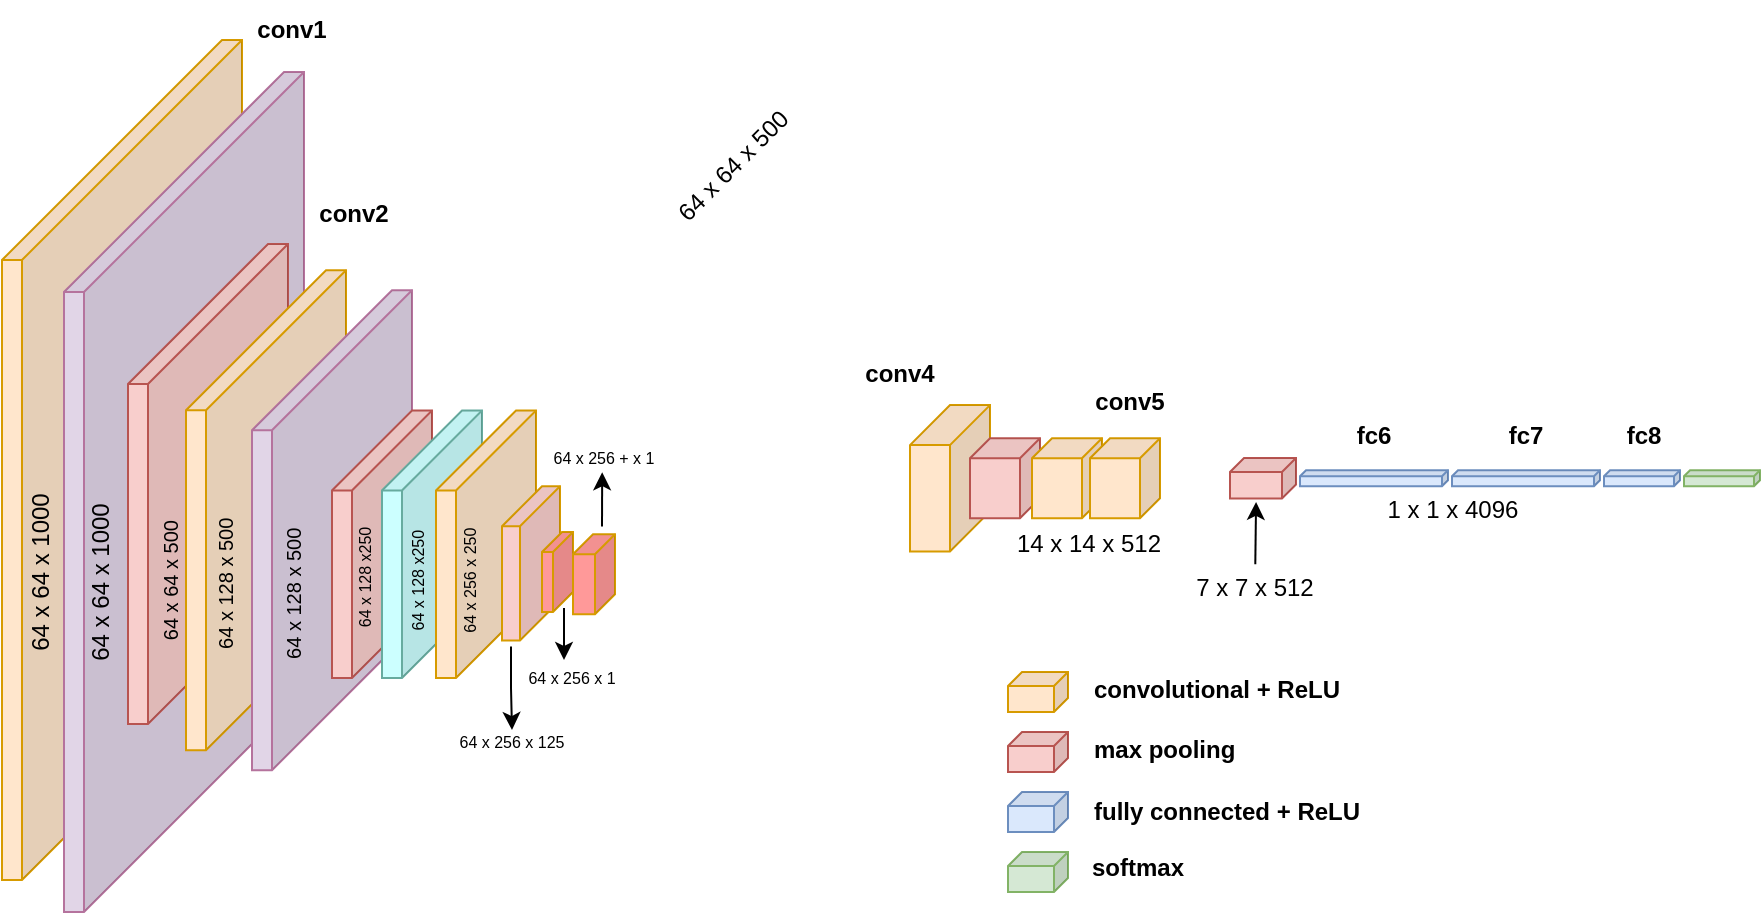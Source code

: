 <mxfile version="26.2.15">
  <diagram name="Page-1" id="aB9N_YJ2LrYdfNdCtubz">
    <mxGraphModel dx="862" dy="475" grid="1" gridSize="10" guides="1" tooltips="1" connect="1" arrows="1" fold="1" page="1" pageScale="1" pageWidth="850" pageHeight="1100" math="0" shadow="0">
      <root>
        <mxCell id="0" />
        <mxCell id="1" parent="0" />
        <mxCell id="UYrK57t_gt-eyF0ThMnV-1" value="" style="shape=cube;whiteSpace=wrap;html=1;boundedLbl=1;backgroundOutline=1;darkOpacity=0.05;darkOpacity2=0.1;size=110;direction=east;flipH=1;fillColor=#ffe6cc;strokeColor=#d79b00;" vertex="1" parent="1">
          <mxGeometry x="60" y="80" width="120" height="420" as="geometry" />
        </mxCell>
        <mxCell id="UYrK57t_gt-eyF0ThMnV-2" value="" style="shape=cube;whiteSpace=wrap;html=1;boundedLbl=1;backgroundOutline=1;darkOpacity=0.05;darkOpacity2=0.1;size=110;direction=east;flipH=1;fillColor=#E1D5E7;strokeColor=#B5739D;" vertex="1" parent="1">
          <mxGeometry x="91" y="96" width="120" height="420" as="geometry" />
        </mxCell>
        <mxCell id="UYrK57t_gt-eyF0ThMnV-3" value="" style="shape=cube;whiteSpace=wrap;html=1;boundedLbl=1;backgroundOutline=1;darkOpacity=0.05;darkOpacity2=0.1;size=70;direction=east;flipH=1;fillColor=#f8cecc;strokeColor=#b85450;" vertex="1" parent="1">
          <mxGeometry x="123" y="182" width="80" height="240" as="geometry" />
        </mxCell>
        <mxCell id="UYrK57t_gt-eyF0ThMnV-4" value="" style="shape=cube;whiteSpace=wrap;html=1;boundedLbl=1;backgroundOutline=1;darkOpacity=0.05;darkOpacity2=0.1;size=70;direction=east;flipH=1;fillColor=#ffe6cc;strokeColor=#d79b00;" vertex="1" parent="1">
          <mxGeometry x="152" y="195.13" width="80" height="240" as="geometry" />
        </mxCell>
        <mxCell id="UYrK57t_gt-eyF0ThMnV-5" value="" style="shape=cube;whiteSpace=wrap;html=1;boundedLbl=1;backgroundOutline=1;darkOpacity=0.05;darkOpacity2=0.1;size=70;direction=east;flipH=1;fillColor=#E1D5E7;strokeColor=#B5739D;" vertex="1" parent="1">
          <mxGeometry x="185" y="205.13" width="80" height="240" as="geometry" />
        </mxCell>
        <mxCell id="UYrK57t_gt-eyF0ThMnV-6" value="" style="shape=cube;whiteSpace=wrap;html=1;boundedLbl=1;backgroundOutline=1;darkOpacity=0.05;darkOpacity2=0.1;size=40;direction=east;flipH=1;fillColor=#f8cecc;strokeColor=#b85450;fontFamily=Helvetica;" vertex="1" parent="1">
          <mxGeometry x="225" y="265.24" width="50" height="133.75" as="geometry" />
        </mxCell>
        <mxCell id="UYrK57t_gt-eyF0ThMnV-7" value="" style="shape=cube;whiteSpace=wrap;html=1;boundedLbl=1;backgroundOutline=1;darkOpacity=0.05;darkOpacity2=0.1;size=40;direction=east;flipH=1;fillColor=#CCFFFF;strokeColor=#67AB9F;fontFamily=Helvetica;" vertex="1" parent="1">
          <mxGeometry x="250" y="265.24" width="50" height="133.75" as="geometry" />
        </mxCell>
        <mxCell id="UYrK57t_gt-eyF0ThMnV-13" value="" style="shape=cube;whiteSpace=wrap;html=1;boundedLbl=1;backgroundOutline=1;darkOpacity=0.05;darkOpacity2=0.1;size=20;direction=east;flipH=1;fillColor=#ffe6cc;strokeColor=#d79b00;" vertex="1" parent="1">
          <mxGeometry x="514" y="262.56" width="40" height="73.13" as="geometry" />
        </mxCell>
        <mxCell id="UYrK57t_gt-eyF0ThMnV-14" value="" style="shape=cube;whiteSpace=wrap;html=1;boundedLbl=1;backgroundOutline=1;darkOpacity=0.05;darkOpacity2=0.1;size=10;direction=east;flipH=1;fillColor=#f8cecc;strokeColor=#b85450;" vertex="1" parent="1">
          <mxGeometry x="544" y="279.13" width="35" height="40" as="geometry" />
        </mxCell>
        <mxCell id="UYrK57t_gt-eyF0ThMnV-15" value="" style="shape=cube;whiteSpace=wrap;html=1;boundedLbl=1;backgroundOutline=1;darkOpacity=0.05;darkOpacity2=0.1;size=10;direction=east;flipH=1;fillColor=#ffe6cc;strokeColor=#d79b00;" vertex="1" parent="1">
          <mxGeometry x="575" y="279.13" width="35" height="40" as="geometry" />
        </mxCell>
        <mxCell id="UYrK57t_gt-eyF0ThMnV-16" value="" style="shape=cube;whiteSpace=wrap;html=1;boundedLbl=1;backgroundOutline=1;darkOpacity=0.05;darkOpacity2=0.1;size=7;direction=east;flipH=1;fillColor=#f8cecc;strokeColor=#b85450;" vertex="1" parent="1">
          <mxGeometry x="674" y="288.96" width="33" height="20.32" as="geometry" />
        </mxCell>
        <mxCell id="UYrK57t_gt-eyF0ThMnV-17" value="" style="shape=cube;whiteSpace=wrap;html=1;boundedLbl=1;backgroundOutline=1;darkOpacity=0.05;darkOpacity2=0.1;size=3;direction=east;flipH=1;fillColor=#dae8fc;strokeColor=#6c8ebf;" vertex="1" parent="1">
          <mxGeometry x="709" y="295.12" width="74" height="8" as="geometry" />
        </mxCell>
        <mxCell id="UYrK57t_gt-eyF0ThMnV-18" value="" style="shape=cube;whiteSpace=wrap;html=1;boundedLbl=1;backgroundOutline=1;darkOpacity=0.05;darkOpacity2=0.1;size=3;direction=east;flipH=1;fillColor=#dae8fc;strokeColor=#6c8ebf;" vertex="1" parent="1">
          <mxGeometry x="785" y="295.13" width="74" height="8" as="geometry" />
        </mxCell>
        <mxCell id="UYrK57t_gt-eyF0ThMnV-19" value="" style="shape=cube;whiteSpace=wrap;html=1;boundedLbl=1;backgroundOutline=1;darkOpacity=0.05;darkOpacity2=0.1;size=3;direction=east;flipH=1;fillColor=#dae8fc;strokeColor=#6c8ebf;" vertex="1" parent="1">
          <mxGeometry x="861" y="295.13" width="38" height="8" as="geometry" />
        </mxCell>
        <mxCell id="UYrK57t_gt-eyF0ThMnV-20" value="" style="shape=cube;whiteSpace=wrap;html=1;boundedLbl=1;backgroundOutline=1;darkOpacity=0.05;darkOpacity2=0.1;size=7;direction=east;flipH=1;fillColor=#ffe6cc;strokeColor=#d79b00;" vertex="1" parent="1">
          <mxGeometry x="563" y="396" width="30" height="20" as="geometry" />
        </mxCell>
        <mxCell id="UYrK57t_gt-eyF0ThMnV-21" value="" style="shape=cube;whiteSpace=wrap;html=1;boundedLbl=1;backgroundOutline=1;darkOpacity=0.05;darkOpacity2=0.1;size=7;direction=east;flipH=1;fillColor=#f8cecc;strokeColor=#b85450;" vertex="1" parent="1">
          <mxGeometry x="563" y="426" width="30" height="20" as="geometry" />
        </mxCell>
        <mxCell id="UYrK57t_gt-eyF0ThMnV-22" value="" style="shape=cube;whiteSpace=wrap;html=1;boundedLbl=1;backgroundOutline=1;darkOpacity=0.05;darkOpacity2=0.1;size=7;direction=east;flipH=1;fillColor=#dae8fc;strokeColor=#6c8ebf;" vertex="1" parent="1">
          <mxGeometry x="563" y="456" width="30" height="20" as="geometry" />
        </mxCell>
        <mxCell id="UYrK57t_gt-eyF0ThMnV-23" value="" style="shape=cube;whiteSpace=wrap;html=1;boundedLbl=1;backgroundOutline=1;darkOpacity=0.05;darkOpacity2=0.1;size=3;direction=east;flipH=1;fillColor=#d5e8d4;strokeColor=#82b366;" vertex="1" parent="1">
          <mxGeometry x="901" y="295.12" width="38" height="8" as="geometry" />
        </mxCell>
        <mxCell id="UYrK57t_gt-eyF0ThMnV-24" value="" style="shape=cube;whiteSpace=wrap;html=1;boundedLbl=1;backgroundOutline=1;darkOpacity=0.05;darkOpacity2=0.1;size=7;direction=east;flipH=1;fillColor=#d5e8d4;strokeColor=#82b366;" vertex="1" parent="1">
          <mxGeometry x="563" y="486" width="30" height="20" as="geometry" />
        </mxCell>
        <mxCell id="UYrK57t_gt-eyF0ThMnV-25" value="&lt;b&gt;conv1&lt;/b&gt;" style="text;html=1;strokeColor=none;fillColor=none;align=center;verticalAlign=middle;whiteSpace=wrap;rounded=0;" vertex="1" parent="1">
          <mxGeometry x="185" y="60" width="40" height="30" as="geometry" />
        </mxCell>
        <mxCell id="UYrK57t_gt-eyF0ThMnV-26" value="&lt;b&gt;conv2&lt;/b&gt;" style="text;html=1;strokeColor=none;fillColor=none;align=center;verticalAlign=middle;whiteSpace=wrap;rounded=0;" vertex="1" parent="1">
          <mxGeometry x="216" y="152" width="40" height="30" as="geometry" />
        </mxCell>
        <mxCell id="UYrK57t_gt-eyF0ThMnV-28" value="&lt;b&gt;conv4&lt;/b&gt;" style="text;html=1;strokeColor=none;fillColor=none;align=center;verticalAlign=middle;whiteSpace=wrap;rounded=0;" vertex="1" parent="1">
          <mxGeometry x="489" y="232.25" width="40" height="30" as="geometry" />
        </mxCell>
        <mxCell id="UYrK57t_gt-eyF0ThMnV-29" value="&lt;b&gt;conv5&lt;/b&gt;" style="text;html=1;strokeColor=none;fillColor=none;align=center;verticalAlign=middle;whiteSpace=wrap;rounded=0;" vertex="1" parent="1">
          <mxGeometry x="604" y="246" width="40" height="30" as="geometry" />
        </mxCell>
        <mxCell id="UYrK57t_gt-eyF0ThMnV-30" value="&lt;b&gt;fc6&lt;/b&gt;" style="text;html=1;strokeColor=none;fillColor=none;align=center;verticalAlign=middle;whiteSpace=wrap;rounded=0;" vertex="1" parent="1">
          <mxGeometry x="726" y="262.56" width="40" height="30" as="geometry" />
        </mxCell>
        <mxCell id="UYrK57t_gt-eyF0ThMnV-31" value="&lt;b&gt;fc7&lt;/b&gt;" style="text;html=1;strokeColor=none;fillColor=none;align=center;verticalAlign=middle;whiteSpace=wrap;rounded=0;" vertex="1" parent="1">
          <mxGeometry x="802" y="262.56" width="40" height="30" as="geometry" />
        </mxCell>
        <mxCell id="UYrK57t_gt-eyF0ThMnV-32" value="&lt;b&gt;fc8&lt;/b&gt;" style="text;html=1;strokeColor=none;fillColor=none;align=center;verticalAlign=middle;whiteSpace=wrap;rounded=0;" vertex="1" parent="1">
          <mxGeometry x="861" y="262.56" width="40" height="30" as="geometry" />
        </mxCell>
        <mxCell id="UYrK57t_gt-eyF0ThMnV-33" value="64 x 64 x 1000" style="text;html=1;strokeColor=none;fillColor=none;align=center;verticalAlign=middle;whiteSpace=wrap;rounded=0;rotation=-90;fontFamily=Helvetica;" vertex="1" parent="1">
          <mxGeometry x="60" y="336" width="99" height="30" as="geometry" />
        </mxCell>
        <mxCell id="UYrK57t_gt-eyF0ThMnV-34" value="64 x 64 x 500" style="text;html=1;strokeColor=none;fillColor=none;align=center;verticalAlign=middle;whiteSpace=wrap;rounded=0;rotation=-45;direction=east;" vertex="1" parent="1">
          <mxGeometry x="381" y="133.25" width="89" height="18.75" as="geometry" />
        </mxCell>
        <mxCell id="UYrK57t_gt-eyF0ThMnV-37" value="14 x 14 x 512" style="text;html=1;strokeColor=none;fillColor=none;align=center;verticalAlign=middle;whiteSpace=wrap;rounded=0;" vertex="1" parent="1">
          <mxGeometry x="554" y="317.12" width="99" height="30" as="geometry" />
        </mxCell>
        <mxCell id="UYrK57t_gt-eyF0ThMnV-38" value="" style="shape=cube;whiteSpace=wrap;html=1;boundedLbl=1;backgroundOutline=1;darkOpacity=0.05;darkOpacity2=0.1;size=10;direction=east;flipH=1;fillColor=#ffe6cc;strokeColor=#d79b00;" vertex="1" parent="1">
          <mxGeometry x="604" y="279.13" width="35" height="40" as="geometry" />
        </mxCell>
        <mxCell id="UYrK57t_gt-eyF0ThMnV-40" value="7 x 7 x 512" style="text;html=1;strokeColor=none;fillColor=none;align=center;verticalAlign=middle;whiteSpace=wrap;rounded=0;" vertex="1" parent="1">
          <mxGeometry x="637" y="342.12" width="99" height="23.88" as="geometry" />
        </mxCell>
        <mxCell id="UYrK57t_gt-eyF0ThMnV-41" value="" style="endArrow=classic;html=1;entryX=0.605;entryY=1.084;entryDx=0;entryDy=0;entryPerimeter=0;" edge="1" parent="1" source="UYrK57t_gt-eyF0ThMnV-40" target="UYrK57t_gt-eyF0ThMnV-16">
          <mxGeometry width="50" height="50" relative="1" as="geometry">
            <mxPoint x="690.16" y="347.12" as="sourcePoint" />
            <mxPoint x="691" y="317" as="targetPoint" />
          </mxGeometry>
        </mxCell>
        <mxCell id="UYrK57t_gt-eyF0ThMnV-42" value="1 x 1 x 4096" style="text;html=1;strokeColor=none;fillColor=none;align=center;verticalAlign=middle;whiteSpace=wrap;rounded=0;" vertex="1" parent="1">
          <mxGeometry x="736" y="303.13" width="99" height="24" as="geometry" />
        </mxCell>
        <mxCell id="UYrK57t_gt-eyF0ThMnV-44" value="convolutional + ReLU" style="text;html=1;strokeColor=none;fillColor=none;align=left;verticalAlign=middle;whiteSpace=wrap;rounded=0;fontStyle=1" vertex="1" parent="1">
          <mxGeometry x="604" y="393.06" width="138" height="23.88" as="geometry" />
        </mxCell>
        <mxCell id="UYrK57t_gt-eyF0ThMnV-45" value="max pooling" style="text;html=1;strokeColor=none;fillColor=none;align=left;verticalAlign=middle;whiteSpace=wrap;rounded=0;fontStyle=1" vertex="1" parent="1">
          <mxGeometry x="604" y="423.06" width="138" height="23.88" as="geometry" />
        </mxCell>
        <mxCell id="UYrK57t_gt-eyF0ThMnV-46" value="fully connected + ReLU" style="text;html=1;strokeColor=none;fillColor=none;align=left;verticalAlign=middle;whiteSpace=wrap;rounded=0;fontStyle=1" vertex="1" parent="1">
          <mxGeometry x="604" y="454.12" width="138" height="23.88" as="geometry" />
        </mxCell>
        <mxCell id="UYrK57t_gt-eyF0ThMnV-47" value="softmax" style="text;html=1;strokeColor=none;fillColor=none;align=left;verticalAlign=middle;whiteSpace=wrap;rounded=0;fontStyle=1" vertex="1" parent="1">
          <mxGeometry x="603" y="482.12" width="138" height="23.88" as="geometry" />
        </mxCell>
        <mxCell id="UYrK57t_gt-eyF0ThMnV-49" value="64 x 64 x 1000" style="text;html=1;strokeColor=none;fillColor=none;align=center;verticalAlign=middle;whiteSpace=wrap;rounded=0;rotation=-90;fontFamily=Helvetica;" vertex="1" parent="1">
          <mxGeometry x="30" y="331" width="99" height="30" as="geometry" />
        </mxCell>
        <mxCell id="UYrK57t_gt-eyF0ThMnV-50" value="64 x 128 x 500" style="text;html=1;strokeColor=none;fillColor=none;align=center;verticalAlign=middle;whiteSpace=wrap;rounded=0;rotation=-90;direction=east;fontSize=10;fontFamily=Helvetica;" vertex="1" parent="1">
          <mxGeometry x="126" y="342.25" width="90" height="18.75" as="geometry" />
        </mxCell>
        <mxCell id="UYrK57t_gt-eyF0ThMnV-51" value="64 x 64 x 500" style="text;html=1;strokeColor=none;fillColor=none;align=center;verticalAlign=middle;whiteSpace=wrap;rounded=0;rotation=-90;direction=east;fontSize=10;fontFamily=Helvetica;" vertex="1" parent="1">
          <mxGeometry x="99" y="340.69" width="90" height="18.75" as="geometry" />
        </mxCell>
        <mxCell id="UYrK57t_gt-eyF0ThMnV-52" value="64 x 128 x 500" style="text;html=1;strokeColor=none;fillColor=none;align=center;verticalAlign=middle;whiteSpace=wrap;rounded=0;rotation=-90;direction=east;fontSize=10;fontFamily=Helvetica;" vertex="1" parent="1">
          <mxGeometry x="160" y="347.25" width="90" height="18.75" as="geometry" />
        </mxCell>
        <mxCell id="UYrK57t_gt-eyF0ThMnV-53" value="64 x 128 x250" style="text;html=1;strokeColor=none;fillColor=none;align=center;verticalAlign=middle;whiteSpace=wrap;rounded=0;rotation=-90;direction=east;fontSize=8;fontFamily=Helvetica;" vertex="1" parent="1">
          <mxGeometry x="197" y="339.12" width="90" height="18.75" as="geometry" />
        </mxCell>
        <mxCell id="UYrK57t_gt-eyF0ThMnV-54" value="64 x 128 x250" style="text;html=1;strokeColor=none;fillColor=none;align=center;verticalAlign=middle;whiteSpace=wrap;rounded=0;rotation=-90;direction=east;fontSize=8;fontFamily=Helvetica;" vertex="1" parent="1">
          <mxGeometry x="223" y="340.69" width="90" height="18.75" as="geometry" />
        </mxCell>
        <mxCell id="UYrK57t_gt-eyF0ThMnV-55" value="" style="shape=cube;whiteSpace=wrap;html=1;boundedLbl=1;backgroundOutline=1;darkOpacity=0.05;darkOpacity2=0.1;size=40;direction=east;flipH=1;fillColor=#FFE6CC;strokeColor=#d79b00;fontFamily=Helvetica;" vertex="1" parent="1">
          <mxGeometry x="277" y="265.25" width="50" height="133.75" as="geometry" />
        </mxCell>
        <mxCell id="UYrK57t_gt-eyF0ThMnV-56" value="64 x 256 x 250" style="text;html=1;strokeColor=none;fillColor=none;align=center;verticalAlign=middle;whiteSpace=wrap;rounded=0;rotation=-90;direction=east;fontSize=8;fontFamily=Helvetica;" vertex="1" parent="1">
          <mxGeometry x="249" y="340.69" width="90" height="18.75" as="geometry" />
        </mxCell>
        <mxCell id="UYrK57t_gt-eyF0ThMnV-61" style="edgeStyle=orthogonalEdgeStyle;rounded=0;orthogonalLoop=1;jettySize=auto;html=1;exitX=0;exitY=0;exitDx=24.5;exitDy=77.13;exitPerimeter=0;entryX=0.5;entryY=0;entryDx=0;entryDy=0;fontFamily=Helvetica;" edge="1" parent="1">
          <mxGeometry relative="1" as="geometry">
            <mxPoint x="314.5" y="383.25" as="sourcePoint" />
            <mxPoint x="315" y="425" as="targetPoint" />
            <Array as="points">
              <mxPoint x="314" y="404" />
              <mxPoint x="315" y="404" />
            </Array>
          </mxGeometry>
        </mxCell>
        <mxCell id="UYrK57t_gt-eyF0ThMnV-12" value="" style="shape=cube;whiteSpace=wrap;html=1;boundedLbl=1;backgroundOutline=1;darkOpacity=0.05;darkOpacity2=0.1;size=20;direction=east;flipH=1;fillColor=#F8CECC;strokeColor=#d79b00;fontFamily=Helvetica;" vertex="1" parent="1">
          <mxGeometry x="310" y="303.12" width="29" height="77.13" as="geometry" />
        </mxCell>
        <mxCell id="UYrK57t_gt-eyF0ThMnV-57" value="64 x 256 x 125" style="text;html=1;strokeColor=none;fillColor=none;align=center;verticalAlign=middle;whiteSpace=wrap;rounded=0;rotation=0;direction=east;fontSize=8;fontFamily=Helvetica;" vertex="1" parent="1">
          <mxGeometry x="270" y="422" width="90" height="18.75" as="geometry" />
        </mxCell>
        <mxCell id="UYrK57t_gt-eyF0ThMnV-39" value="" style="shape=cube;whiteSpace=wrap;html=1;boundedLbl=1;backgroundOutline=1;darkOpacity=0.05;darkOpacity2=0.1;size=10;direction=east;flipH=1;fillColor=#FF9999;strokeColor=#d79b00;fontFamily=Helvetica;" vertex="1" parent="1">
          <mxGeometry x="330" y="326" width="15.5" height="40" as="geometry" />
        </mxCell>
        <mxCell id="UYrK57t_gt-eyF0ThMnV-62" style="edgeStyle=orthogonalEdgeStyle;rounded=0;orthogonalLoop=1;jettySize=auto;html=1;exitX=0;exitY=0;exitDx=24.5;exitDy=77.13;exitPerimeter=0;fontFamily=Helvetica;" edge="1" parent="1">
          <mxGeometry relative="1" as="geometry">
            <mxPoint x="341.0" y="364.0" as="sourcePoint" />
            <mxPoint x="341" y="390" as="targetPoint" />
            <Array as="points">
              <mxPoint x="340.5" y="384.75" />
              <mxPoint x="341.5" y="384.75" />
            </Array>
          </mxGeometry>
        </mxCell>
        <mxCell id="UYrK57t_gt-eyF0ThMnV-63" value="64 x 256 x 1" style="text;html=1;strokeColor=none;fillColor=none;align=center;verticalAlign=middle;whiteSpace=wrap;rounded=0;rotation=0;direction=east;fontSize=8;" vertex="1" parent="1">
          <mxGeometry x="300" y="390" width="90" height="18.75" as="geometry" />
        </mxCell>
        <mxCell id="UYrK57t_gt-eyF0ThMnV-67" style="edgeStyle=orthogonalEdgeStyle;rounded=0;orthogonalLoop=1;jettySize=auto;html=1;exitX=0;exitY=0;exitDx=5.5;exitDy=0;exitPerimeter=0;fontFamily=Helvetica;" edge="1" parent="1">
          <mxGeometry relative="1" as="geometry">
            <mxPoint x="360.091" y="296.12" as="targetPoint" />
            <mxPoint x="360" y="323.25" as="sourcePoint" />
          </mxGeometry>
        </mxCell>
        <mxCell id="UYrK57t_gt-eyF0ThMnV-64" value="" style="shape=cube;whiteSpace=wrap;html=1;boundedLbl=1;backgroundOutline=1;darkOpacity=0.05;darkOpacity2=0.1;size=10;direction=east;flipH=1;fillColor=#FF9999;strokeColor=#d79b00;fontFamily=Helvetica;" vertex="1" parent="1">
          <mxGeometry x="345.5" y="327.13" width="21" height="40" as="geometry" />
        </mxCell>
        <mxCell id="UYrK57t_gt-eyF0ThMnV-69" value="64 x 256 + x 1" style="text;html=1;strokeColor=none;fillColor=none;align=center;verticalAlign=middle;whiteSpace=wrap;rounded=0;rotation=0;direction=east;fontSize=8;" vertex="1" parent="1">
          <mxGeometry x="316" y="279.13" width="90" height="18.75" as="geometry" />
        </mxCell>
      </root>
    </mxGraphModel>
  </diagram>
</mxfile>
